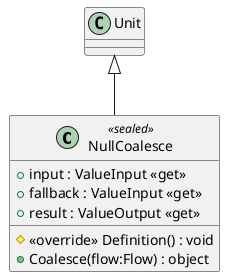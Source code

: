 @startuml
class NullCoalesce <<sealed>> {
    + input : ValueInput <<get>>
    + fallback : ValueInput <<get>>
    + result : ValueOutput <<get>>
    # <<override>> Definition() : void
    + Coalesce(flow:Flow) : object
}
Unit <|-- NullCoalesce
@enduml
